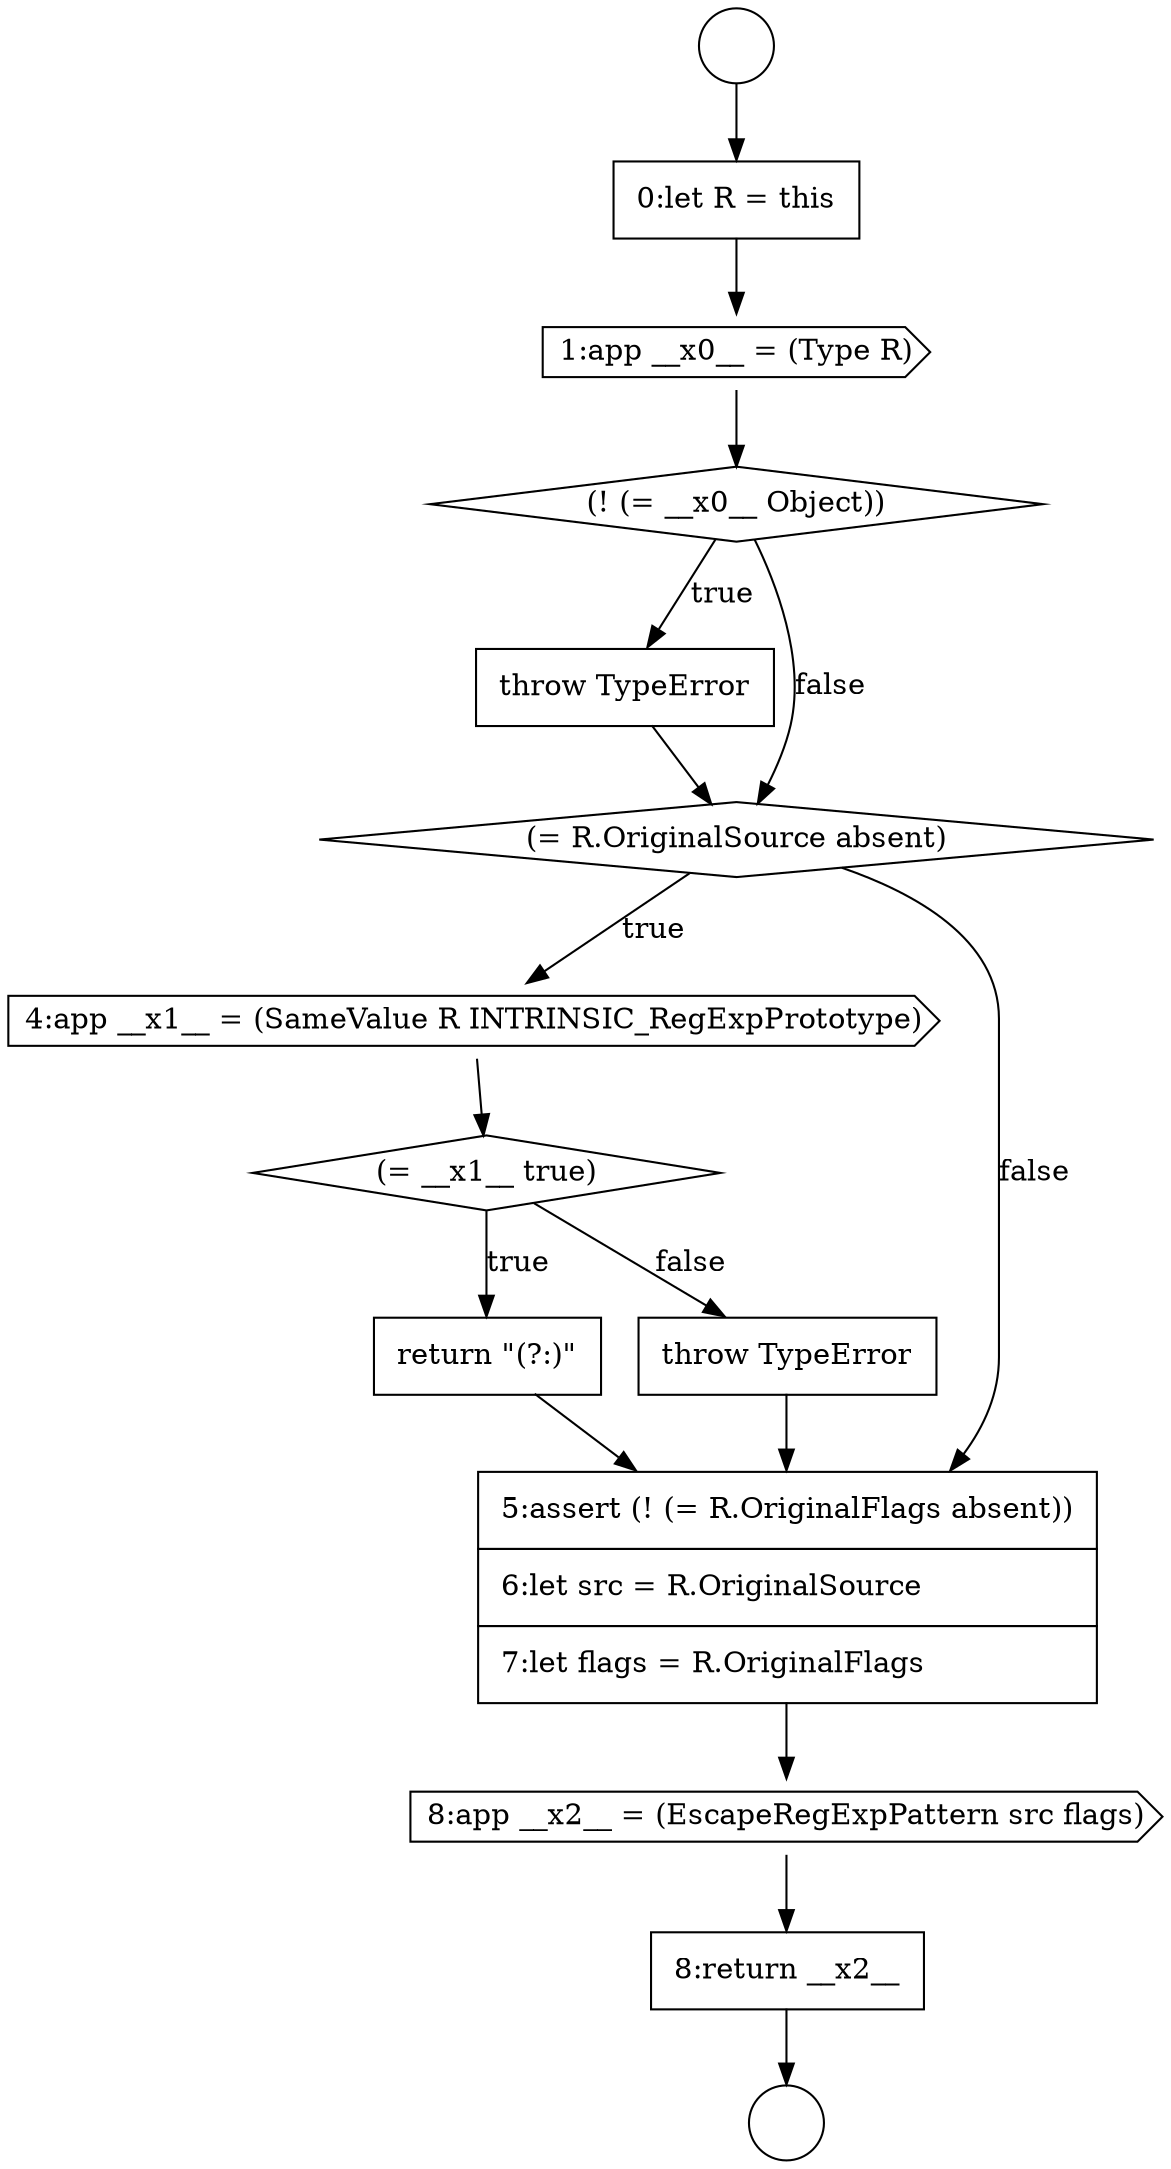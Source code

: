 digraph {
  node14171 [shape=none, margin=0, label=<<font color="black">
    <table border="0" cellborder="1" cellspacing="0" cellpadding="10">
      <tr><td align="left">throw TypeError</td></tr>
    </table>
  </font>> color="black" fillcolor="white" style=filled]
  node14168 [shape=none, margin=0, label=<<font color="black">
    <table border="0" cellborder="1" cellspacing="0" cellpadding="10">
      <tr><td align="left">0:let R = this</td></tr>
    </table>
  </font>> color="black" fillcolor="white" style=filled]
  node14173 [shape=cds, label=<<font color="black">4:app __x1__ = (SameValue R INTRINSIC_RegExpPrototype)</font>> color="black" fillcolor="white" style=filled]
  node14167 [shape=circle label=" " color="black" fillcolor="white" style=filled]
  node14174 [shape=diamond, label=<<font color="black">(= __x1__ true)</font>> color="black" fillcolor="white" style=filled]
  node14166 [shape=circle label=" " color="black" fillcolor="white" style=filled]
  node14178 [shape=cds, label=<<font color="black">8:app __x2__ = (EscapeRegExpPattern src flags)</font>> color="black" fillcolor="white" style=filled]
  node14179 [shape=none, margin=0, label=<<font color="black">
    <table border="0" cellborder="1" cellspacing="0" cellpadding="10">
      <tr><td align="left">8:return __x2__</td></tr>
    </table>
  </font>> color="black" fillcolor="white" style=filled]
  node14169 [shape=cds, label=<<font color="black">1:app __x0__ = (Type R)</font>> color="black" fillcolor="white" style=filled]
  node14175 [shape=none, margin=0, label=<<font color="black">
    <table border="0" cellborder="1" cellspacing="0" cellpadding="10">
      <tr><td align="left">return &quot;(?:)&quot;</td></tr>
    </table>
  </font>> color="black" fillcolor="white" style=filled]
  node14172 [shape=diamond, label=<<font color="black">(= R.OriginalSource absent)</font>> color="black" fillcolor="white" style=filled]
  node14177 [shape=none, margin=0, label=<<font color="black">
    <table border="0" cellborder="1" cellspacing="0" cellpadding="10">
      <tr><td align="left">5:assert (! (= R.OriginalFlags absent))</td></tr>
      <tr><td align="left">6:let src = R.OriginalSource</td></tr>
      <tr><td align="left">7:let flags = R.OriginalFlags</td></tr>
    </table>
  </font>> color="black" fillcolor="white" style=filled]
  node14176 [shape=none, margin=0, label=<<font color="black">
    <table border="0" cellborder="1" cellspacing="0" cellpadding="10">
      <tr><td align="left">throw TypeError</td></tr>
    </table>
  </font>> color="black" fillcolor="white" style=filled]
  node14170 [shape=diamond, label=<<font color="black">(! (= __x0__ Object))</font>> color="black" fillcolor="white" style=filled]
  node14174 -> node14175 [label=<<font color="black">true</font>> color="black"]
  node14174 -> node14176 [label=<<font color="black">false</font>> color="black"]
  node14172 -> node14173 [label=<<font color="black">true</font>> color="black"]
  node14172 -> node14177 [label=<<font color="black">false</font>> color="black"]
  node14175 -> node14177 [ color="black"]
  node14169 -> node14170 [ color="black"]
  node14179 -> node14167 [ color="black"]
  node14170 -> node14171 [label=<<font color="black">true</font>> color="black"]
  node14170 -> node14172 [label=<<font color="black">false</font>> color="black"]
  node14178 -> node14179 [ color="black"]
  node14166 -> node14168 [ color="black"]
  node14176 -> node14177 [ color="black"]
  node14168 -> node14169 [ color="black"]
  node14177 -> node14178 [ color="black"]
  node14171 -> node14172 [ color="black"]
  node14173 -> node14174 [ color="black"]
}
